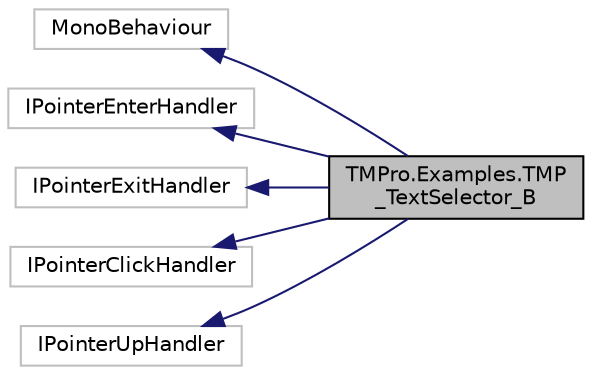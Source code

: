 digraph "TMPro.Examples.TMP_TextSelector_B"
{
  edge [fontname="Helvetica",fontsize="10",labelfontname="Helvetica",labelfontsize="10"];
  node [fontname="Helvetica",fontsize="10",shape=record];
  rankdir="LR";
  Node6 [label="TMPro.Examples.TMP\l_TextSelector_B",height=0.2,width=0.4,color="black", fillcolor="grey75", style="filled", fontcolor="black"];
  Node7 -> Node6 [dir="back",color="midnightblue",fontsize="10",style="solid",fontname="Helvetica"];
  Node7 [label="MonoBehaviour",height=0.2,width=0.4,color="grey75", fillcolor="white", style="filled"];
  Node8 -> Node6 [dir="back",color="midnightblue",fontsize="10",style="solid",fontname="Helvetica"];
  Node8 [label="IPointerEnterHandler",height=0.2,width=0.4,color="grey75", fillcolor="white", style="filled"];
  Node9 -> Node6 [dir="back",color="midnightblue",fontsize="10",style="solid",fontname="Helvetica"];
  Node9 [label="IPointerExitHandler",height=0.2,width=0.4,color="grey75", fillcolor="white", style="filled"];
  Node10 -> Node6 [dir="back",color="midnightblue",fontsize="10",style="solid",fontname="Helvetica"];
  Node10 [label="IPointerClickHandler",height=0.2,width=0.4,color="grey75", fillcolor="white", style="filled"];
  Node11 -> Node6 [dir="back",color="midnightblue",fontsize="10",style="solid",fontname="Helvetica"];
  Node11 [label="IPointerUpHandler",height=0.2,width=0.4,color="grey75", fillcolor="white", style="filled"];
}
